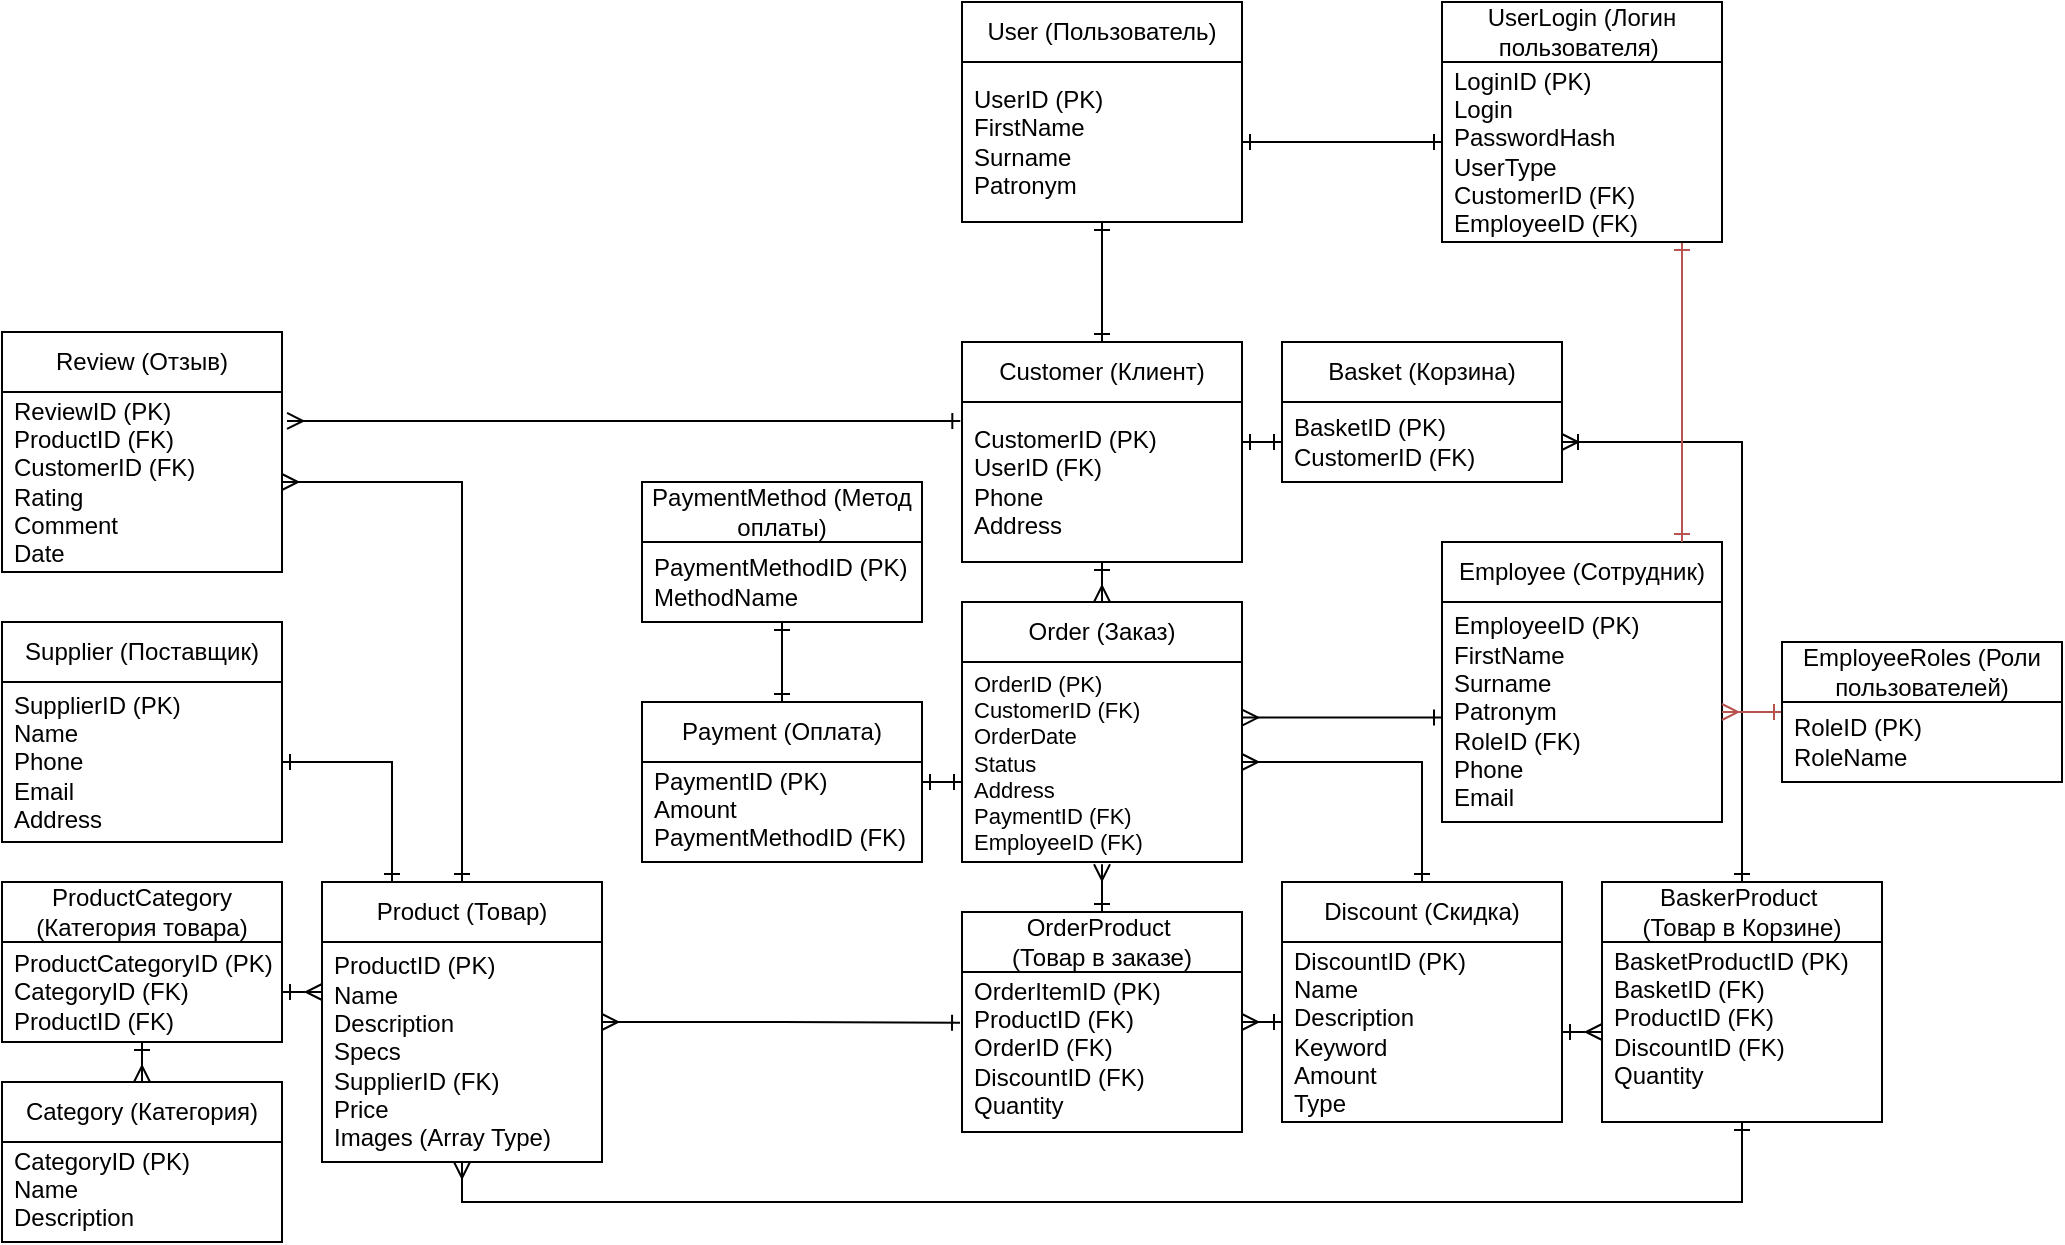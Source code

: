 <mxfile version="24.7.8">
  <diagram name="Page-1" id="y-Qc221y5Zhp6MEsSQQS">
    <mxGraphModel dx="660" dy="1004" grid="1" gridSize="10" guides="1" tooltips="1" connect="1" arrows="1" fold="1" page="1" pageScale="1" pageWidth="827" pageHeight="1169" math="0" shadow="0">
      <root>
        <mxCell id="0" />
        <mxCell id="1" parent="0" />
        <mxCell id="xoHKY8PJz2YJBjRjJf4E-1" value="Order (Заказ)" style="swimlane;fontStyle=0;childLayout=stackLayout;horizontal=1;startSize=30;horizontalStack=0;resizeParent=1;resizeParentMax=0;resizeLast=0;collapsible=1;marginBottom=0;whiteSpace=wrap;html=1;" parent="1" vertex="1">
          <mxGeometry x="840" y="840" width="140" height="130" as="geometry">
            <mxRectangle x="300" y="200" width="110" height="30" as="alternateBounds" />
          </mxGeometry>
        </mxCell>
        <mxCell id="xoHKY8PJz2YJBjRjJf4E-3" value="&lt;font style=&quot;font-size: 11px;&quot;&gt;OrderID (PK)&lt;/font&gt;&lt;div style=&quot;font-size: 11px;&quot;&gt;&lt;font style=&quot;font-size: 11px;&quot;&gt;CustomerID (FK)&lt;/font&gt;&lt;/div&gt;&lt;div style=&quot;font-size: 11px;&quot;&gt;&lt;font style=&quot;font-size: 11px;&quot;&gt;OrderDate&lt;/font&gt;&lt;/div&gt;&lt;div style=&quot;font-size: 11px;&quot;&gt;&lt;font style=&quot;font-size: 11px;&quot;&gt;Status&lt;/font&gt;&lt;/div&gt;&lt;div style=&quot;font-size: 11px;&quot;&gt;&lt;font style=&quot;font-size: 11px;&quot;&gt;Address&lt;br&gt;PaymentID (FK)&lt;/font&gt;&lt;/div&gt;&lt;div style=&quot;font-size: 11px;&quot;&gt;&lt;font style=&quot;font-size: 11px;&quot;&gt;EmployeeID (FK)&lt;/font&gt;&lt;br&gt;&lt;/div&gt;" style="text;strokeColor=none;fillColor=none;align=left;verticalAlign=middle;spacingLeft=4;spacingRight=4;overflow=hidden;points=[[0,0.5],[1,0.5]];portConstraint=eastwest;rotatable=0;whiteSpace=wrap;html=1;" parent="xoHKY8PJz2YJBjRjJf4E-1" vertex="1">
          <mxGeometry y="30" width="140" height="100" as="geometry" />
        </mxCell>
        <mxCell id="xoHKY8PJz2YJBjRjJf4E-7" value="Discount (Скидка)" style="swimlane;fontStyle=0;childLayout=stackLayout;horizontal=1;startSize=30;horizontalStack=0;resizeParent=1;resizeParentMax=0;resizeLast=0;collapsible=1;marginBottom=0;whiteSpace=wrap;html=1;" parent="1" vertex="1">
          <mxGeometry x="1000" y="980" width="140" height="120" as="geometry" />
        </mxCell>
        <mxCell id="xoHKY8PJz2YJBjRjJf4E-8" value="DiscountID (PK)&lt;div&gt;Name&lt;/div&gt;&lt;div&gt;Description&lt;/div&gt;&lt;div&gt;Keyword&lt;/div&gt;&lt;div&gt;Amount&lt;/div&gt;&lt;div&gt;Type&lt;/div&gt;" style="text;strokeColor=none;fillColor=none;align=left;verticalAlign=middle;spacingLeft=4;spacingRight=4;overflow=hidden;points=[[0,0.5],[1,0.5]];portConstraint=eastwest;rotatable=0;whiteSpace=wrap;html=1;" parent="xoHKY8PJz2YJBjRjJf4E-7" vertex="1">
          <mxGeometry y="30" width="140" height="90" as="geometry" />
        </mxCell>
        <mxCell id="xoHKY8PJz2YJBjRjJf4E-31" style="edgeStyle=orthogonalEdgeStyle;rounded=0;orthogonalLoop=1;jettySize=auto;html=1;entryX=0.5;entryY=0;entryDx=0;entryDy=0;endArrow=ERmany;endFill=0;startArrow=ERone;startFill=0;" parent="1" source="xoHKY8PJz2YJBjRjJf4E-9" target="xoHKY8PJz2YJBjRjJf4E-1" edge="1">
          <mxGeometry relative="1" as="geometry" />
        </mxCell>
        <mxCell id="xoHKY8PJz2YJBjRjJf4E-9" value="Customer (Клиент)" style="swimlane;fontStyle=0;childLayout=stackLayout;horizontal=1;startSize=30;horizontalStack=0;resizeParent=1;resizeParentMax=0;resizeLast=0;collapsible=1;marginBottom=0;whiteSpace=wrap;html=1;" parent="1" vertex="1">
          <mxGeometry x="840" y="710" width="140" height="110" as="geometry">
            <mxRectangle x="300" y="200" width="110" height="30" as="alternateBounds" />
          </mxGeometry>
        </mxCell>
        <mxCell id="xoHKY8PJz2YJBjRjJf4E-10" value="CustomerID (PK)&lt;div&gt;UserID (FK)&lt;/div&gt;&lt;div&gt;Phone&lt;/div&gt;&lt;div&gt;Address&lt;/div&gt;" style="text;strokeColor=none;fillColor=none;align=left;verticalAlign=middle;spacingLeft=4;spacingRight=4;overflow=hidden;points=[[0,0.5],[1,0.5]];portConstraint=eastwest;rotatable=0;whiteSpace=wrap;html=1;" parent="xoHKY8PJz2YJBjRjJf4E-9" vertex="1">
          <mxGeometry y="30" width="140" height="80" as="geometry" />
        </mxCell>
        <mxCell id="xoHKY8PJz2YJBjRjJf4E-40" style="edgeStyle=orthogonalEdgeStyle;rounded=0;orthogonalLoop=1;jettySize=auto;html=1;entryX=-0.007;entryY=0.317;entryDx=0;entryDy=0;endArrow=ERone;endFill=0;startArrow=ERmany;startFill=0;entryPerimeter=0;" parent="1" source="xoHKY8PJz2YJBjRjJf4E-13" target="xoHKY8PJz2YJBjRjJf4E-20" edge="1">
          <mxGeometry relative="1" as="geometry">
            <Array as="points" />
          </mxGeometry>
        </mxCell>
        <mxCell id="xoHKY8PJz2YJBjRjJf4E-13" value="Product (Товар)" style="swimlane;fontStyle=0;childLayout=stackLayout;horizontal=1;startSize=30;horizontalStack=0;resizeParent=1;resizeParentMax=0;resizeLast=0;collapsible=1;marginBottom=0;whiteSpace=wrap;html=1;" parent="1" vertex="1">
          <mxGeometry x="520" y="980" width="140" height="140" as="geometry">
            <mxRectangle x="300" y="200" width="110" height="30" as="alternateBounds" />
          </mxGeometry>
        </mxCell>
        <mxCell id="xoHKY8PJz2YJBjRjJf4E-14" value="ProductID (PK)&lt;div&gt;Name&lt;/div&gt;&lt;div&gt;Description&lt;/div&gt;&lt;div&gt;Specs&lt;/div&gt;&lt;div&gt;SupplierID (FK)&lt;/div&gt;&lt;div&gt;Price&lt;/div&gt;&lt;div&gt;Images (Array Type)&lt;/div&gt;" style="text;strokeColor=none;fillColor=none;align=left;verticalAlign=middle;spacingLeft=4;spacingRight=4;overflow=hidden;points=[[0,0.5],[1,0.5]];portConstraint=eastwest;rotatable=0;whiteSpace=wrap;html=1;" parent="xoHKY8PJz2YJBjRjJf4E-13" vertex="1">
          <mxGeometry y="30" width="140" height="110" as="geometry" />
        </mxCell>
        <mxCell id="xoHKY8PJz2YJBjRjJf4E-15" value="Category (Категория)" style="swimlane;fontStyle=0;childLayout=stackLayout;horizontal=1;startSize=30;horizontalStack=0;resizeParent=1;resizeParentMax=0;resizeLast=0;collapsible=1;marginBottom=0;whiteSpace=wrap;html=1;" parent="1" vertex="1">
          <mxGeometry x="360" y="1080" width="140" height="80" as="geometry">
            <mxRectangle x="300" y="200" width="110" height="30" as="alternateBounds" />
          </mxGeometry>
        </mxCell>
        <mxCell id="xoHKY8PJz2YJBjRjJf4E-16" value="CategoryID (PK)&lt;div&gt;Name&lt;/div&gt;&lt;div&gt;Description&lt;/div&gt;&lt;div&gt;&lt;br&gt;&lt;/div&gt;" style="text;strokeColor=none;fillColor=none;align=left;verticalAlign=middle;spacingLeft=4;spacingRight=4;overflow=hidden;points=[[0,0.5],[1,0.5]];portConstraint=eastwest;rotatable=0;whiteSpace=wrap;html=1;" parent="xoHKY8PJz2YJBjRjJf4E-15" vertex="1">
          <mxGeometry y="30" width="140" height="50" as="geometry" />
        </mxCell>
        <mxCell id="xoHKY8PJz2YJBjRjJf4E-17" value="ProductCategory (Категория товара)" style="swimlane;fontStyle=0;childLayout=stackLayout;horizontal=1;startSize=30;horizontalStack=0;resizeParent=1;resizeParentMax=0;resizeLast=0;collapsible=1;marginBottom=0;whiteSpace=wrap;html=1;" parent="1" vertex="1">
          <mxGeometry x="360" y="980" width="140" height="80" as="geometry">
            <mxRectangle x="300" y="200" width="110" height="30" as="alternateBounds" />
          </mxGeometry>
        </mxCell>
        <mxCell id="xoHKY8PJz2YJBjRjJf4E-18" value="&lt;div&gt;ProductCategoryID (PK)&lt;/div&gt;CategoryID (FK)&lt;div&gt;ProductID (FK)&lt;/div&gt;" style="text;strokeColor=none;fillColor=none;align=left;verticalAlign=middle;spacingLeft=4;spacingRight=4;overflow=hidden;points=[[0,0.5],[1,0.5]];portConstraint=eastwest;rotatable=0;whiteSpace=wrap;html=1;" parent="xoHKY8PJz2YJBjRjJf4E-17" vertex="1">
          <mxGeometry y="30" width="140" height="50" as="geometry" />
        </mxCell>
        <mxCell id="xoHKY8PJz2YJBjRjJf4E-19" value="OrderProduct&amp;nbsp;&lt;div&gt;(Товар в заказе)&lt;/div&gt;" style="swimlane;fontStyle=0;childLayout=stackLayout;horizontal=1;startSize=30;horizontalStack=0;resizeParent=1;resizeParentMax=0;resizeLast=0;collapsible=1;marginBottom=0;whiteSpace=wrap;html=1;" parent="1" vertex="1">
          <mxGeometry x="840" y="995" width="140" height="110" as="geometry">
            <mxRectangle x="300" y="200" width="110" height="30" as="alternateBounds" />
          </mxGeometry>
        </mxCell>
        <mxCell id="xoHKY8PJz2YJBjRjJf4E-20" value="OrderItemID (PK)&lt;br&gt;ProductID (FK)&lt;div&gt;OrderID (FK)&lt;/div&gt;&lt;div&gt;DiscountID (FK)&lt;/div&gt;&lt;div&gt;Quantity&lt;/div&gt;&lt;div&gt;&lt;div&gt;&lt;div&gt;&lt;br&gt;&lt;/div&gt;&lt;/div&gt;&lt;/div&gt;" style="text;strokeColor=none;fillColor=none;align=left;verticalAlign=middle;spacingLeft=4;spacingRight=4;overflow=hidden;points=[[0,0.5],[1,0.5]];portConstraint=eastwest;rotatable=0;whiteSpace=wrap;html=1;" parent="xoHKY8PJz2YJBjRjJf4E-19" vertex="1">
          <mxGeometry y="30" width="140" height="80" as="geometry" />
        </mxCell>
        <mxCell id="xoHKY8PJz2YJBjRjJf4E-21" value="Supplier (Поставщик)" style="swimlane;fontStyle=0;childLayout=stackLayout;horizontal=1;startSize=30;horizontalStack=0;resizeParent=1;resizeParentMax=0;resizeLast=0;collapsible=1;marginBottom=0;whiteSpace=wrap;html=1;" parent="1" vertex="1">
          <mxGeometry x="360" y="850" width="140" height="110" as="geometry">
            <mxRectangle x="300" y="200" width="110" height="30" as="alternateBounds" />
          </mxGeometry>
        </mxCell>
        <mxCell id="xoHKY8PJz2YJBjRjJf4E-22" value="SupplierID (PK)&lt;div&gt;Name&lt;/div&gt;&lt;div&gt;Phone&lt;/div&gt;&lt;div&gt;Email&lt;/div&gt;&lt;div&gt;Address&lt;/div&gt;" style="text;strokeColor=none;fillColor=none;align=left;verticalAlign=middle;spacingLeft=4;spacingRight=4;overflow=hidden;points=[[0,0.5],[1,0.5]];portConstraint=eastwest;rotatable=0;whiteSpace=wrap;html=1;" parent="xoHKY8PJz2YJBjRjJf4E-21" vertex="1">
          <mxGeometry y="30" width="140" height="80" as="geometry" />
        </mxCell>
        <mxCell id="xoHKY8PJz2YJBjRjJf4E-24" value="Review (Отзыв)" style="swimlane;fontStyle=0;childLayout=stackLayout;horizontal=1;startSize=30;horizontalStack=0;resizeParent=1;resizeParentMax=0;resizeLast=0;collapsible=1;marginBottom=0;whiteSpace=wrap;html=1;" parent="1" vertex="1">
          <mxGeometry x="360" y="705" width="140" height="120" as="geometry">
            <mxRectangle x="300" y="200" width="110" height="30" as="alternateBounds" />
          </mxGeometry>
        </mxCell>
        <mxCell id="xoHKY8PJz2YJBjRjJf4E-25" value="ReviewID (PK)&lt;div&gt;ProductID (FK)&lt;/div&gt;&lt;div&gt;CustomerID (FK)&lt;br&gt;Rating&lt;/div&gt;&lt;div&gt;Comment&lt;/div&gt;&lt;div&gt;Date&lt;/div&gt;" style="text;strokeColor=none;fillColor=none;align=left;verticalAlign=middle;spacingLeft=4;spacingRight=4;overflow=hidden;points=[[0,0.5],[1,0.5]];portConstraint=eastwest;rotatable=0;whiteSpace=wrap;html=1;" parent="xoHKY8PJz2YJBjRjJf4E-24" vertex="1">
          <mxGeometry y="30" width="140" height="90" as="geometry" />
        </mxCell>
        <mxCell id="xoHKY8PJz2YJBjRjJf4E-30" style="edgeStyle=orthogonalEdgeStyle;rounded=0;orthogonalLoop=1;jettySize=auto;html=1;entryX=-0.006;entryY=0.119;entryDx=0;entryDy=0;endArrow=ERone;endFill=0;startArrow=ERmany;startFill=0;exitX=1.018;exitY=0.161;exitDx=0;exitDy=0;exitPerimeter=0;entryPerimeter=0;" parent="1" source="xoHKY8PJz2YJBjRjJf4E-25" target="xoHKY8PJz2YJBjRjJf4E-10" edge="1">
          <mxGeometry relative="1" as="geometry">
            <Array as="points">
              <mxPoint x="530" y="750" />
              <mxPoint x="839" y="750" />
            </Array>
            <mxPoint x="430" y="700" as="sourcePoint" />
          </mxGeometry>
        </mxCell>
        <mxCell id="xoHKY8PJz2YJBjRjJf4E-37" style="edgeStyle=orthogonalEdgeStyle;rounded=0;orthogonalLoop=1;jettySize=auto;html=1;entryX=1;entryY=0.5;entryDx=0;entryDy=0;endArrow=ERmany;endFill=0;startArrow=ERone;startFill=0;exitX=0.5;exitY=0;exitDx=0;exitDy=0;" parent="1" source="xoHKY8PJz2YJBjRjJf4E-7" target="xoHKY8PJz2YJBjRjJf4E-3" edge="1">
          <mxGeometry relative="1" as="geometry">
            <mxPoint x="1070" y="970" as="sourcePoint" />
          </mxGeometry>
        </mxCell>
        <mxCell id="xoHKY8PJz2YJBjRjJf4E-38" style="edgeStyle=orthogonalEdgeStyle;rounded=0;orthogonalLoop=1;jettySize=auto;html=1;endArrow=ERone;endFill=0;startArrow=ERmany;startFill=0;" parent="1" source="xoHKY8PJz2YJBjRjJf4E-20" edge="1">
          <mxGeometry relative="1" as="geometry">
            <mxPoint x="1000" y="1050" as="targetPoint" />
            <Array as="points">
              <mxPoint x="1000" y="1050" />
            </Array>
          </mxGeometry>
        </mxCell>
        <mxCell id="xoHKY8PJz2YJBjRjJf4E-39" style="edgeStyle=orthogonalEdgeStyle;rounded=0;orthogonalLoop=1;jettySize=auto;html=1;entryX=0.5;entryY=1.011;entryDx=0;entryDy=0;entryPerimeter=0;endArrow=ERmany;endFill=0;startArrow=ERone;startFill=0;" parent="1" source="xoHKY8PJz2YJBjRjJf4E-19" target="xoHKY8PJz2YJBjRjJf4E-3" edge="1">
          <mxGeometry relative="1" as="geometry">
            <Array as="points">
              <mxPoint x="910" y="975" />
              <mxPoint x="910" y="975" />
            </Array>
          </mxGeometry>
        </mxCell>
        <mxCell id="xoHKY8PJz2YJBjRjJf4E-41" value="" style="edgeStyle=orthogonalEdgeStyle;rounded=0;orthogonalLoop=1;jettySize=auto;html=1;endArrow=ERmany;endFill=0;startArrow=ERone;startFill=0;" parent="1" source="xoHKY8PJz2YJBjRjJf4E-18" edge="1">
          <mxGeometry relative="1" as="geometry">
            <mxPoint x="520" y="1035" as="targetPoint" />
          </mxGeometry>
        </mxCell>
        <mxCell id="xoHKY8PJz2YJBjRjJf4E-42" style="edgeStyle=orthogonalEdgeStyle;rounded=0;orthogonalLoop=1;jettySize=auto;html=1;entryX=0.5;entryY=0;entryDx=0;entryDy=0;endArrow=ERmany;endFill=0;startArrow=ERone;startFill=0;" parent="1" source="xoHKY8PJz2YJBjRjJf4E-17" target="xoHKY8PJz2YJBjRjJf4E-15" edge="1">
          <mxGeometry relative="1" as="geometry">
            <Array as="points" />
          </mxGeometry>
        </mxCell>
        <mxCell id="xoHKY8PJz2YJBjRjJf4E-44" style="edgeStyle=orthogonalEdgeStyle;rounded=0;orthogonalLoop=1;jettySize=auto;html=1;entryX=0.5;entryY=0;entryDx=0;entryDy=0;endArrow=ERone;endFill=0;startArrow=ERmany;startFill=0;exitX=1;exitY=0.5;exitDx=0;exitDy=0;" parent="1" source="xoHKY8PJz2YJBjRjJf4E-25" target="xoHKY8PJz2YJBjRjJf4E-13" edge="1">
          <mxGeometry relative="1" as="geometry">
            <Array as="points">
              <mxPoint x="590" y="780" />
            </Array>
          </mxGeometry>
        </mxCell>
        <mxCell id="xoHKY8PJz2YJBjRjJf4E-45" style="edgeStyle=orthogonalEdgeStyle;rounded=0;orthogonalLoop=1;jettySize=auto;html=1;entryX=0.25;entryY=0;entryDx=0;entryDy=0;endArrow=ERone;endFill=0;startArrow=ERone;startFill=0;" parent="1" source="xoHKY8PJz2YJBjRjJf4E-22" target="xoHKY8PJz2YJBjRjJf4E-13" edge="1">
          <mxGeometry relative="1" as="geometry" />
        </mxCell>
        <mxCell id="xoHKY8PJz2YJBjRjJf4E-53" style="edgeStyle=orthogonalEdgeStyle;rounded=0;orthogonalLoop=1;jettySize=auto;html=1;entryX=0.5;entryY=0;entryDx=0;entryDy=0;startArrow=ERoneToMany;startFill=0;endArrow=ERone;endFill=0;" parent="1" source="xoHKY8PJz2YJBjRjJf4E-46" target="xoHKY8PJz2YJBjRjJf4E-50" edge="1">
          <mxGeometry relative="1" as="geometry">
            <Array as="points">
              <mxPoint x="1230" y="760" />
            </Array>
          </mxGeometry>
        </mxCell>
        <mxCell id="xoHKY8PJz2YJBjRjJf4E-46" value="Basket (Корзина)" style="swimlane;fontStyle=0;childLayout=stackLayout;horizontal=1;startSize=30;horizontalStack=0;resizeParent=1;resizeParentMax=0;resizeLast=0;collapsible=1;marginBottom=0;whiteSpace=wrap;html=1;" parent="1" vertex="1">
          <mxGeometry x="1000" y="710" width="140" height="70" as="geometry">
            <mxRectangle x="300" y="200" width="110" height="30" as="alternateBounds" />
          </mxGeometry>
        </mxCell>
        <mxCell id="xoHKY8PJz2YJBjRjJf4E-47" value="BasketID (PK)&lt;div&gt;CustomerID (FK)&lt;/div&gt;" style="text;strokeColor=none;fillColor=none;align=left;verticalAlign=middle;spacingLeft=4;spacingRight=4;overflow=hidden;points=[[0,0.5],[1,0.5]];portConstraint=eastwest;rotatable=0;whiteSpace=wrap;html=1;" parent="xoHKY8PJz2YJBjRjJf4E-46" vertex="1">
          <mxGeometry y="30" width="140" height="40" as="geometry" />
        </mxCell>
        <mxCell id="xoHKY8PJz2YJBjRjJf4E-49" style="edgeStyle=orthogonalEdgeStyle;rounded=0;orthogonalLoop=1;jettySize=auto;html=1;entryX=0;entryY=0.5;entryDx=0;entryDy=0;endArrow=ERone;endFill=0;startArrow=ERone;startFill=0;" parent="1" source="xoHKY8PJz2YJBjRjJf4E-10" target="xoHKY8PJz2YJBjRjJf4E-47" edge="1">
          <mxGeometry relative="1" as="geometry">
            <Array as="points">
              <mxPoint x="990" y="760" />
              <mxPoint x="990" y="760" />
            </Array>
          </mxGeometry>
        </mxCell>
        <mxCell id="xoHKY8PJz2YJBjRjJf4E-50" value="BaskerProduct&amp;nbsp;&lt;div&gt;(Товар в Корзине)&lt;/div&gt;" style="swimlane;fontStyle=0;childLayout=stackLayout;horizontal=1;startSize=30;horizontalStack=0;resizeParent=1;resizeParentMax=0;resizeLast=0;collapsible=1;marginBottom=0;whiteSpace=wrap;html=1;" parent="1" vertex="1">
          <mxGeometry x="1160" y="980" width="140" height="120" as="geometry">
            <mxRectangle x="300" y="200" width="110" height="30" as="alternateBounds" />
          </mxGeometry>
        </mxCell>
        <mxCell id="xoHKY8PJz2YJBjRjJf4E-51" value="BasketProductID (PK)&lt;br&gt;BasketID (FK)&lt;div&gt;ProductID (FK)&lt;/div&gt;&lt;div&gt;&lt;div&gt;DiscountID (FK)&lt;/div&gt;&lt;div&gt;Quantity&lt;/div&gt;&lt;div&gt;&lt;br&gt;&lt;/div&gt;&lt;/div&gt;" style="text;strokeColor=none;fillColor=none;align=left;verticalAlign=middle;spacingLeft=4;spacingRight=4;overflow=hidden;points=[[0,0.5],[1,0.5]];portConstraint=eastwest;rotatable=0;whiteSpace=wrap;html=1;" parent="xoHKY8PJz2YJBjRjJf4E-50" vertex="1">
          <mxGeometry y="30" width="140" height="90" as="geometry" />
        </mxCell>
        <mxCell id="xoHKY8PJz2YJBjRjJf4E-52" style="edgeStyle=orthogonalEdgeStyle;rounded=0;orthogonalLoop=1;jettySize=auto;html=1;entryX=0;entryY=0.5;entryDx=0;entryDy=0;startArrow=ERone;startFill=0;endArrow=ERmany;endFill=0;" parent="1" source="xoHKY8PJz2YJBjRjJf4E-8" target="xoHKY8PJz2YJBjRjJf4E-51" edge="1">
          <mxGeometry relative="1" as="geometry" />
        </mxCell>
        <mxCell id="xoHKY8PJz2YJBjRjJf4E-54" style="edgeStyle=orthogonalEdgeStyle;rounded=0;orthogonalLoop=1;jettySize=auto;html=1;startArrow=ERmany;startFill=0;endArrow=ERone;endFill=0;" parent="1" source="xoHKY8PJz2YJBjRjJf4E-13" edge="1">
          <mxGeometry relative="1" as="geometry">
            <Array as="points">
              <mxPoint x="590" y="1140" />
              <mxPoint x="1230" y="1140" />
            </Array>
            <mxPoint x="1230" y="1100" as="targetPoint" />
          </mxGeometry>
        </mxCell>
        <mxCell id="WYhkB6tOywAtetjvx6o6-1" value="Payment (Оплата)" style="swimlane;fontStyle=0;childLayout=stackLayout;horizontal=1;startSize=30;horizontalStack=0;resizeParent=1;resizeParentMax=0;resizeLast=0;collapsible=1;marginBottom=0;whiteSpace=wrap;html=1;" parent="1" vertex="1">
          <mxGeometry x="680" y="890" width="140" height="80" as="geometry">
            <mxRectangle x="300" y="200" width="110" height="30" as="alternateBounds" />
          </mxGeometry>
        </mxCell>
        <mxCell id="WYhkB6tOywAtetjvx6o6-2" value="PaymentID (PK)&lt;div&gt;Amount&lt;/div&gt;&lt;div&gt;PaymentMethodID (FK)&lt;br&gt;&lt;/div&gt;&lt;div&gt;&lt;br&gt;&lt;/div&gt;" style="text;strokeColor=none;fillColor=none;align=left;verticalAlign=middle;spacingLeft=4;spacingRight=4;overflow=hidden;points=[[0,0.5],[1,0.5]];portConstraint=eastwest;rotatable=0;whiteSpace=wrap;html=1;" parent="WYhkB6tOywAtetjvx6o6-1" vertex="1">
          <mxGeometry y="30" width="140" height="50" as="geometry" />
        </mxCell>
        <mxCell id="WYhkB6tOywAtetjvx6o6-22" style="edgeStyle=orthogonalEdgeStyle;rounded=0;orthogonalLoop=1;jettySize=auto;html=1;startArrow=ERone;startFill=0;endArrow=ERone;endFill=0;" parent="1" source="WYhkB6tOywAtetjvx6o6-2" edge="1">
          <mxGeometry relative="1" as="geometry">
            <mxPoint x="840" y="930" as="targetPoint" />
            <Array as="points">
              <mxPoint x="840" y="930" />
            </Array>
          </mxGeometry>
        </mxCell>
        <mxCell id="WYhkB6tOywAtetjvx6o6-26" style="edgeStyle=orthogonalEdgeStyle;rounded=0;orthogonalLoop=1;jettySize=auto;html=1;entryX=0.5;entryY=0;entryDx=0;entryDy=0;endArrow=ERone;endFill=0;startArrow=ERone;startFill=0;" parent="1" source="WYhkB6tOywAtetjvx6o6-23" target="xoHKY8PJz2YJBjRjJf4E-9" edge="1">
          <mxGeometry relative="1" as="geometry" />
        </mxCell>
        <mxCell id="WYhkB6tOywAtetjvx6o6-23" value="User (Пользователь)" style="swimlane;fontStyle=0;childLayout=stackLayout;horizontal=1;startSize=30;horizontalStack=0;resizeParent=1;resizeParentMax=0;resizeLast=0;collapsible=1;marginBottom=0;whiteSpace=wrap;html=1;" parent="1" vertex="1">
          <mxGeometry x="840" y="540" width="140" height="110" as="geometry">
            <mxRectangle x="300" y="200" width="110" height="30" as="alternateBounds" />
          </mxGeometry>
        </mxCell>
        <mxCell id="WYhkB6tOywAtetjvx6o6-24" value="UserID (PK)&lt;div&gt;FirstName&lt;/div&gt;&lt;div&gt;Surname&lt;/div&gt;&lt;div&gt;Patronym&lt;/div&gt;" style="text;strokeColor=none;fillColor=none;align=left;verticalAlign=middle;spacingLeft=4;spacingRight=4;overflow=hidden;points=[[0,0.5],[1,0.5]];portConstraint=eastwest;rotatable=0;whiteSpace=wrap;html=1;" parent="WYhkB6tOywAtetjvx6o6-23" vertex="1">
          <mxGeometry y="30" width="140" height="80" as="geometry" />
        </mxCell>
        <mxCell id="Ak6YCB8uWblYEtRlR8ix-1" value="Employee (Сотрудник)" style="swimlane;fontStyle=0;childLayout=stackLayout;horizontal=1;startSize=30;horizontalStack=0;resizeParent=1;resizeParentMax=0;resizeLast=0;collapsible=1;marginBottom=0;whiteSpace=wrap;html=1;" vertex="1" parent="1">
          <mxGeometry x="1080" y="810" width="140" height="140" as="geometry">
            <mxRectangle x="300" y="200" width="110" height="30" as="alternateBounds" />
          </mxGeometry>
        </mxCell>
        <mxCell id="Ak6YCB8uWblYEtRlR8ix-2" value="&lt;div&gt;&lt;code style=&quot;&quot;&gt;&lt;font face=&quot;Helvetica&quot;&gt;EmployeeID (PK)&lt;/font&gt;&lt;/code&gt;&amp;nbsp;&lt;/div&gt;&lt;div&gt;&lt;font face=&quot;Helvetica&quot;&gt;FirstName&lt;/font&gt;&lt;/div&gt;&lt;div&gt;&lt;font face=&quot;Helvetica&quot;&gt;Surname&lt;/font&gt;&lt;/div&gt;&lt;div&gt;&lt;font face=&quot;Helvetica&quot;&gt;Patronym&lt;/font&gt;&lt;/div&gt;&lt;div&gt;&lt;span style=&quot;background-color: initial;&quot;&gt;RoleID&lt;/span&gt;&lt;span style=&quot;background-color: initial;&quot;&gt;&amp;nbsp;(FK)&lt;br&gt;&lt;/span&gt;&lt;span style=&quot;background-color: initial;&quot;&gt;Phone&lt;/span&gt;&lt;br&gt;&lt;/div&gt;&lt;div&gt;&lt;code&gt;&lt;code&gt;&lt;code&gt;&lt;font face=&quot;Helvetica&quot;&gt;Email&lt;/font&gt;&lt;/code&gt;&lt;font face=&quot;Helvetica&quot;&gt;&lt;br&gt;&lt;/font&gt;&lt;/code&gt;&lt;/code&gt;&lt;/div&gt;" style="text;strokeColor=none;fillColor=none;align=left;verticalAlign=middle;spacingLeft=4;spacingRight=4;overflow=hidden;points=[[0,0.5],[1,0.5]];portConstraint=eastwest;rotatable=0;whiteSpace=wrap;html=1;" vertex="1" parent="Ak6YCB8uWblYEtRlR8ix-1">
          <mxGeometry y="30" width="140" height="110" as="geometry" />
        </mxCell>
        <mxCell id="Ak6YCB8uWblYEtRlR8ix-4" style="edgeStyle=orthogonalEdgeStyle;rounded=0;orthogonalLoop=1;jettySize=auto;html=1;entryX=1;entryY=0.278;entryDx=0;entryDy=0;entryPerimeter=0;endArrow=ERmany;endFill=0;startArrow=ERone;startFill=0;" edge="1" parent="1" source="Ak6YCB8uWblYEtRlR8ix-2" target="xoHKY8PJz2YJBjRjJf4E-3">
          <mxGeometry relative="1" as="geometry">
            <Array as="points">
              <mxPoint x="1030" y="898" />
            </Array>
          </mxGeometry>
        </mxCell>
        <mxCell id="Ak6YCB8uWblYEtRlR8ix-7" style="edgeStyle=orthogonalEdgeStyle;rounded=0;orthogonalLoop=1;jettySize=auto;html=1;endArrow=ERone;endFill=0;startArrow=ERone;startFill=0;" edge="1" parent="1" source="Ak6YCB8uWblYEtRlR8ix-5" target="WYhkB6tOywAtetjvx6o6-24">
          <mxGeometry relative="1" as="geometry">
            <Array as="points">
              <mxPoint x="1060" y="610" />
              <mxPoint x="1060" y="610" />
            </Array>
          </mxGeometry>
        </mxCell>
        <mxCell id="Ak6YCB8uWblYEtRlR8ix-8" style="edgeStyle=orthogonalEdgeStyle;rounded=0;orthogonalLoop=1;jettySize=auto;html=1;startArrow=ERone;startFill=0;endArrow=ERone;endFill=0;fillColor=#f8cecc;strokeColor=#b85450;" edge="1" parent="1" source="Ak6YCB8uWblYEtRlR8ix-5" target="Ak6YCB8uWblYEtRlR8ix-1">
          <mxGeometry relative="1" as="geometry">
            <Array as="points">
              <mxPoint x="1200" y="730" />
              <mxPoint x="1200" y="730" />
            </Array>
          </mxGeometry>
        </mxCell>
        <mxCell id="Ak6YCB8uWblYEtRlR8ix-5" value="&lt;span style=&quot;color: rgba(0, 0, 0, 0); font-family: monospace; font-size: 0px; text-align: start; text-wrap: nowrap;&quot;&gt;%3CmxGraphModel%3E%3Croot%3E%3CmxCell%20id%3D%220%22%2F%3E%3CmxCell%20id%3D%221%22%20parent%3D%220%22%2F%3E%3CmxCell%20id%3D%222%22%20value%3D%22User%20(%D0%9F%D0%BE%D0%BB%D1%8C%D0%B7%D0%BE%D0%B2%D0%B0%D1%82%D0%B5%D0%BB%D1%8C)%22%20style%3D%22swimlane%3BfontStyle%3D0%3BchildLayout%3DstackLayout%3Bhorizontal%3D1%3BstartSize%3D30%3BhorizontalStack%3D0%3BresizeParent%3D1%3BresizeParentMax%3D0%3BresizeLast%3D0%3Bcollapsible%3D1%3BmarginBottom%3D0%3BwhiteSpace%3Dwrap%3Bhtml%3D1%3B%22%20vertex%3D%221%22%20parent%3D%221%22%3E%3CmxGeometry%20x%3D%22840%22%20y%3D%22540%22%20width%3D%22140%22%20height%3D%22110%22%20as%3D%22geometry%22%3E%3CmxRectangle%20x%3D%22300%22%20y%3D%22200%22%20width%3D%22110%22%20height%3D%2230%22%20as%3D%22alternateBounds%22%2F%3E%3C%2FmxGeometry%3E%3C%2FmxCell%3E%3CmxCell%20id%3D%223%22%20value%3D%22UserID%20(PK)%26lt%3Bdiv%26gt%3BFirstName%26lt%3B%2Fdiv%26gt%3B%26lt%3Bdiv%26gt%3BSurname%26lt%3B%2Fdiv%26gt%3B%26lt%3Bdiv%26gt%3BPatronym%26lt%3B%2Fdiv%26gt%3B%22%20style%3D%22text%3BstrokeColor%3Dnone%3BfillColor%3Dnone%3Balign%3Dleft%3BverticalAlign%3Dmiddle%3BspacingLeft%3D4%3BspacingRight%3D4%3Boverflow%3Dhidden%3Bpoints%3D%5B%5B0%2C0.5%5D%2C%5B1%2C0.5%5D%5D%3BportConstraint%3Deastwest%3Brotatable%3D0%3BwhiteSpace%3Dwrap%3Bhtml%3D1%3B%22%20vertex%3D%221%22%20parent%3D%222%22%3E%3CmxGeometry%20y%3D%2230%22%20width%3D%22140%22%20height%3D%2280%22%20as%3D%22geometry%22%2F%3E%3C%2FmxCell%3E%3C%2Froot%3E%3C%2FmxGraphModel%3E&lt;/span&gt;UserLogin (Логин пользователя)&amp;nbsp;" style="swimlane;fontStyle=0;childLayout=stackLayout;horizontal=1;startSize=30;horizontalStack=0;resizeParent=1;resizeParentMax=0;resizeLast=0;collapsible=1;marginBottom=0;whiteSpace=wrap;html=1;" vertex="1" parent="1">
          <mxGeometry x="1080" y="540" width="140" height="120" as="geometry">
            <mxRectangle x="300" y="200" width="110" height="30" as="alternateBounds" />
          </mxGeometry>
        </mxCell>
        <mxCell id="Ak6YCB8uWblYEtRlR8ix-6" value="&lt;div&gt;LoginID (PK)&lt;/div&gt;&lt;div&gt;Login&lt;/div&gt;&lt;div&gt;PasswordHash&lt;/div&gt;&lt;div&gt;UserType&lt;/div&gt;&lt;div&gt;CustomerID (FK)&lt;/div&gt;&lt;div&gt;EmployeeID (FK)&amp;nbsp;&lt;/div&gt;&lt;div&gt;&lt;br&gt;&lt;/div&gt;" style="text;strokeColor=none;fillColor=none;align=left;verticalAlign=middle;spacingLeft=4;spacingRight=4;overflow=hidden;points=[[0,0.5],[1,0.5]];portConstraint=eastwest;rotatable=0;whiteSpace=wrap;html=1;" vertex="1" parent="Ak6YCB8uWblYEtRlR8ix-5">
          <mxGeometry y="30" width="140" height="90" as="geometry" />
        </mxCell>
        <mxCell id="Ak6YCB8uWblYEtRlR8ix-11" style="edgeStyle=orthogonalEdgeStyle;rounded=0;orthogonalLoop=1;jettySize=auto;html=1;entryX=0.5;entryY=0;entryDx=0;entryDy=0;startArrow=ERone;startFill=0;endArrow=ERone;endFill=0;" edge="1" parent="1" source="Ak6YCB8uWblYEtRlR8ix-9" target="WYhkB6tOywAtetjvx6o6-1">
          <mxGeometry relative="1" as="geometry" />
        </mxCell>
        <mxCell id="Ak6YCB8uWblYEtRlR8ix-9" value="PaymentMethod (Метод оплаты)" style="swimlane;fontStyle=0;childLayout=stackLayout;horizontal=1;startSize=30;horizontalStack=0;resizeParent=1;resizeParentMax=0;resizeLast=0;collapsible=1;marginBottom=0;whiteSpace=wrap;html=1;" vertex="1" parent="1">
          <mxGeometry x="680" y="780" width="140" height="70" as="geometry">
            <mxRectangle x="300" y="200" width="110" height="30" as="alternateBounds" />
          </mxGeometry>
        </mxCell>
        <mxCell id="Ak6YCB8uWblYEtRlR8ix-10" value="&lt;div&gt;PaymentMethodID (PK)&lt;br&gt;&lt;/div&gt;&lt;div&gt;&lt;div&gt;MethodName&lt;/div&gt;&lt;/div&gt;" style="text;strokeColor=none;fillColor=none;align=left;verticalAlign=middle;spacingLeft=4;spacingRight=4;overflow=hidden;points=[[0,0.5],[1,0.5]];portConstraint=eastwest;rotatable=0;whiteSpace=wrap;html=1;" vertex="1" parent="Ak6YCB8uWblYEtRlR8ix-9">
          <mxGeometry y="30" width="140" height="40" as="geometry" />
        </mxCell>
        <mxCell id="Ak6YCB8uWblYEtRlR8ix-15" style="edgeStyle=orthogonalEdgeStyle;rounded=0;orthogonalLoop=1;jettySize=auto;html=1;fillColor=#f8cecc;strokeColor=#b85450;endArrow=ERmany;endFill=0;startArrow=ERone;startFill=0;" edge="1" parent="1" source="Ak6YCB8uWblYEtRlR8ix-12" target="Ak6YCB8uWblYEtRlR8ix-2">
          <mxGeometry relative="1" as="geometry" />
        </mxCell>
        <mxCell id="Ak6YCB8uWblYEtRlR8ix-12" value="EmployeeRoles (Роли пользователей)" style="swimlane;fontStyle=0;childLayout=stackLayout;horizontal=1;startSize=30;horizontalStack=0;resizeParent=1;resizeParentMax=0;resizeLast=0;collapsible=1;marginBottom=0;whiteSpace=wrap;html=1;" vertex="1" parent="1">
          <mxGeometry x="1250" y="860" width="140" height="70" as="geometry">
            <mxRectangle x="300" y="200" width="110" height="30" as="alternateBounds" />
          </mxGeometry>
        </mxCell>
        <mxCell id="Ak6YCB8uWblYEtRlR8ix-13" value="&lt;div&gt;RoleID (PK)&lt;/div&gt;&lt;div&gt;RoleName&amp;nbsp;&lt;/div&gt;" style="text;strokeColor=none;fillColor=none;align=left;verticalAlign=middle;spacingLeft=4;spacingRight=4;overflow=hidden;points=[[0,0.5],[1,0.5]];portConstraint=eastwest;rotatable=0;whiteSpace=wrap;html=1;" vertex="1" parent="Ak6YCB8uWblYEtRlR8ix-12">
          <mxGeometry y="30" width="140" height="40" as="geometry" />
        </mxCell>
      </root>
    </mxGraphModel>
  </diagram>
</mxfile>

